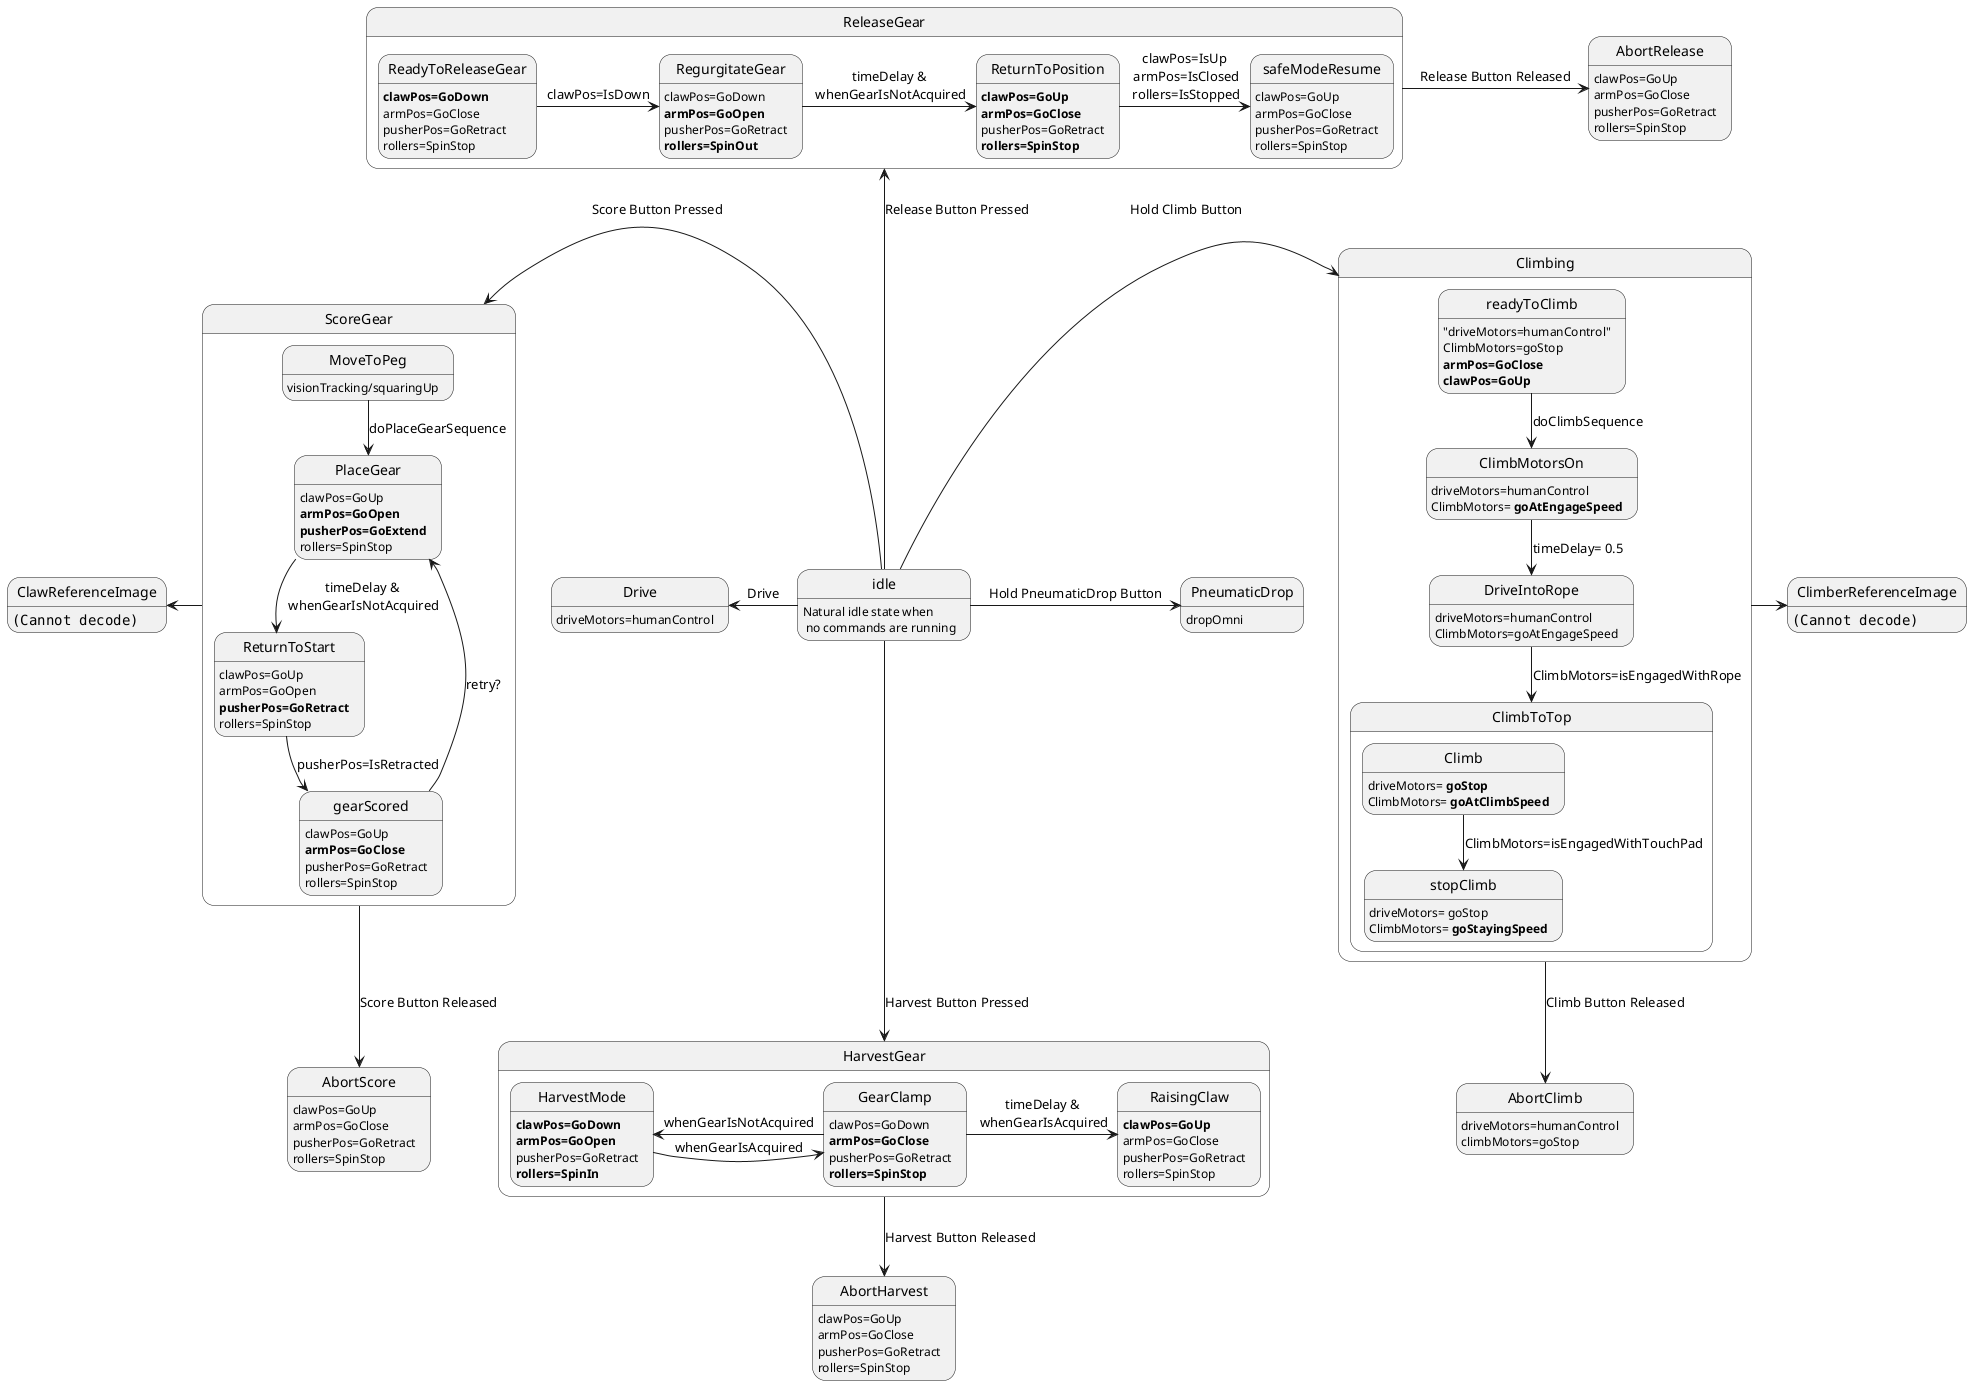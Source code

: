 @startuml

'''''states

idle: Natural idle state when\n no commands are running

ClawReferenceImage: <img:/Claw20170121_resized.JPG>
ClimberReferenceImage: <img:/Climber_resized.JPG>

	PneumaticDrop: dropOmni
	
	Drive: driveMotors=humanControl

state Climbing {

	readyToClimb: "driveMotors=humanControl"
	readyToClimb: ClimbMotors=goStop
	readyToClimb: <b>armPos=GoClose
	readyToClimb: <b>clawPos=GoUp

	ClimbMotorsOn: driveMotors=humanControl
	ClimbMotorsOn: ClimbMotors= <b>goAtEngageSpeed
 
	DriveIntoRope: driveMotors=humanControl
	DriveIntoRope: ClimbMotors=goAtEngageSpeed 

	state ClimbToTop {
	
		Climb: driveMotors= <b>goStop
		Climb: ClimbMotors= <b>goAtClimbSpeed
	
		stopClimb: driveMotors= goStop
		stopClimb: ClimbMotors= <b>goStayingSpeed
	
	}
}

	AbortClimb: driveMotors=humanControl
	AbortClimb: climbMotors=goStop

state HarvestGear {

	HarvestMode : <b>clawPos=GoDown
	HarvestMode : <b>armPos=GoOpen
	HarvestMode : pusherPos=GoRetract
	HarvestMode : <b>rollers=SpinIn
	
	GearClamp : clawPos=GoDown
	GearClamp : <b>armPos=GoClose
	GearClamp : pusherPos=GoRetract
	GearClamp : <b>rollers=SpinStop
	
	RaisingClaw : <b>clawPos=GoUp
	RaisingClaw : armPos=GoClose
	RaisingClaw : pusherPos=GoRetract
	RaisingClaw : rollers=SpinStop
	
}

	AbortHarvest: clawPos=GoUp
	AbortHarvest: armPos=GoClose
	AbortHarvest: pusherPos=GoRetract
	AbortHarvest: rollers=SpinStop

state ScoreGear {

	MoveToPeg : visionTracking/squaringUp
	
	PlaceGear : clawPos=GoUp
	PlaceGear : <b>armPos=GoOpen
	PlaceGear : <b>pusherPos=GoExtend
	PlaceGear : rollers=SpinStop
	
	ReturnToStart : clawPos=GoUp
	ReturnToStart : armPos=GoOpen
	ReturnToStart : <b>pusherPos=GoRetract
	ReturnToStart : rollers=SpinStop
	
	gearScored : clawPos=GoUp
	gearScored : <b>armPos=GoClose
	gearScored : pusherPos=GoRetract
	gearScored : rollers=SpinStop

}

	AbortScore: clawPos=GoUp
	AbortScore: armPos=GoClose
	AbortScore: pusherPos=GoRetract
	AbortScore: rollers=SpinStop

state ReleaseGear {

	ReadyToReleaseGear : <b>clawPos=GoDown
	ReadyToReleaseGear : armPos=GoClose
	ReadyToReleaseGear : pusherPos=GoRetract
	ReadyToReleaseGear : rollers=SpinStop

	RegurgitateGear : clawPos=GoDown
	RegurgitateGear : <b>armPos=GoOpen
	RegurgitateGear : pusherPos=GoRetract
	RegurgitateGear : <b>rollers=SpinOut
	
	ReturnToPosition : <b>clawPos=GoUp
	ReturnToPosition : <b>armPos=GoClose
	ReturnToPosition : pusherPos=GoRetract
	ReturnToPosition : <b>rollers=SpinStop

	safeModeResume : clawPos=GoUp
	safeModeResume : armPos=GoClose
	safeModeResume : pusherPos=GoRetract
	safeModeResume : rollers=SpinStop

}

	AbortRelease: clawPos=GoUp
	AbortRelease: armPos=GoClose
	AbortRelease: pusherPos=GoRetract
	AbortRelease: rollers=SpinStop

'''''transitions

idle -left-> ScoreGear: Score Button Pressed
idle -down-> HarvestGear: Harvest Button Pressed 
idle -up-> ReleaseGear: Release Button Pressed
idle -right-> Climbing: Hold Climb Button
idle -right-> PneumaticDrop: Hold PneumaticDrop Button
idle -left-> Drive: Drive

HarvestGear -down-> AbortHarvest: Harvest Button Released

ReleaseGear -right-> AbortRelease: Release Button Released

Climbing -right-> ClimberReferenceImage
Climbing -down-> AbortClimb: Climb Button Released

ScoreGear -left-> ClawReferenceImage
ScoreGear -down-> AbortScore: Score Button Released

readyToClimb -down-> ClimbMotorsOn: doClimbSequence

ClimbMotorsOn -down-> DriveIntoRope: timeDelay= 0.5

DriveIntoRope -down-> ClimbToTop: ClimbMotors=isEngagedWithRope

Climb -down-> stopClimb: ClimbMotors=isEngagedWithTouchPad

HarvestMode -right-> GearClamp: whenGearIsAcquired

GearClamp -left-> HarvestMode: whenGearIsNotAcquired

GearClamp -right-> RaisingClaw: timeDelay &\n whenGearIsAcquired

MoveToPeg -down-> PlaceGear: doPlaceGearSequence

PlaceGear -down-> ReturnToStart: timeDelay &\n whenGearIsNotAcquired

ReturnToStart -down-> gearScored: pusherPos=IsRetracted

gearScored -down-> PlaceGear: retry?

ReadyToReleaseGear -right-> RegurgitateGear: clawPos=IsDown

RegurgitateGear -right-> ReturnToPosition: timeDelay &\n whenGearIsNotAcquired

ReturnToPosition -right-> safeModeResume: clawPos=IsUp\n armPos=IsClosed\n rollers=IsStopped

@enduml